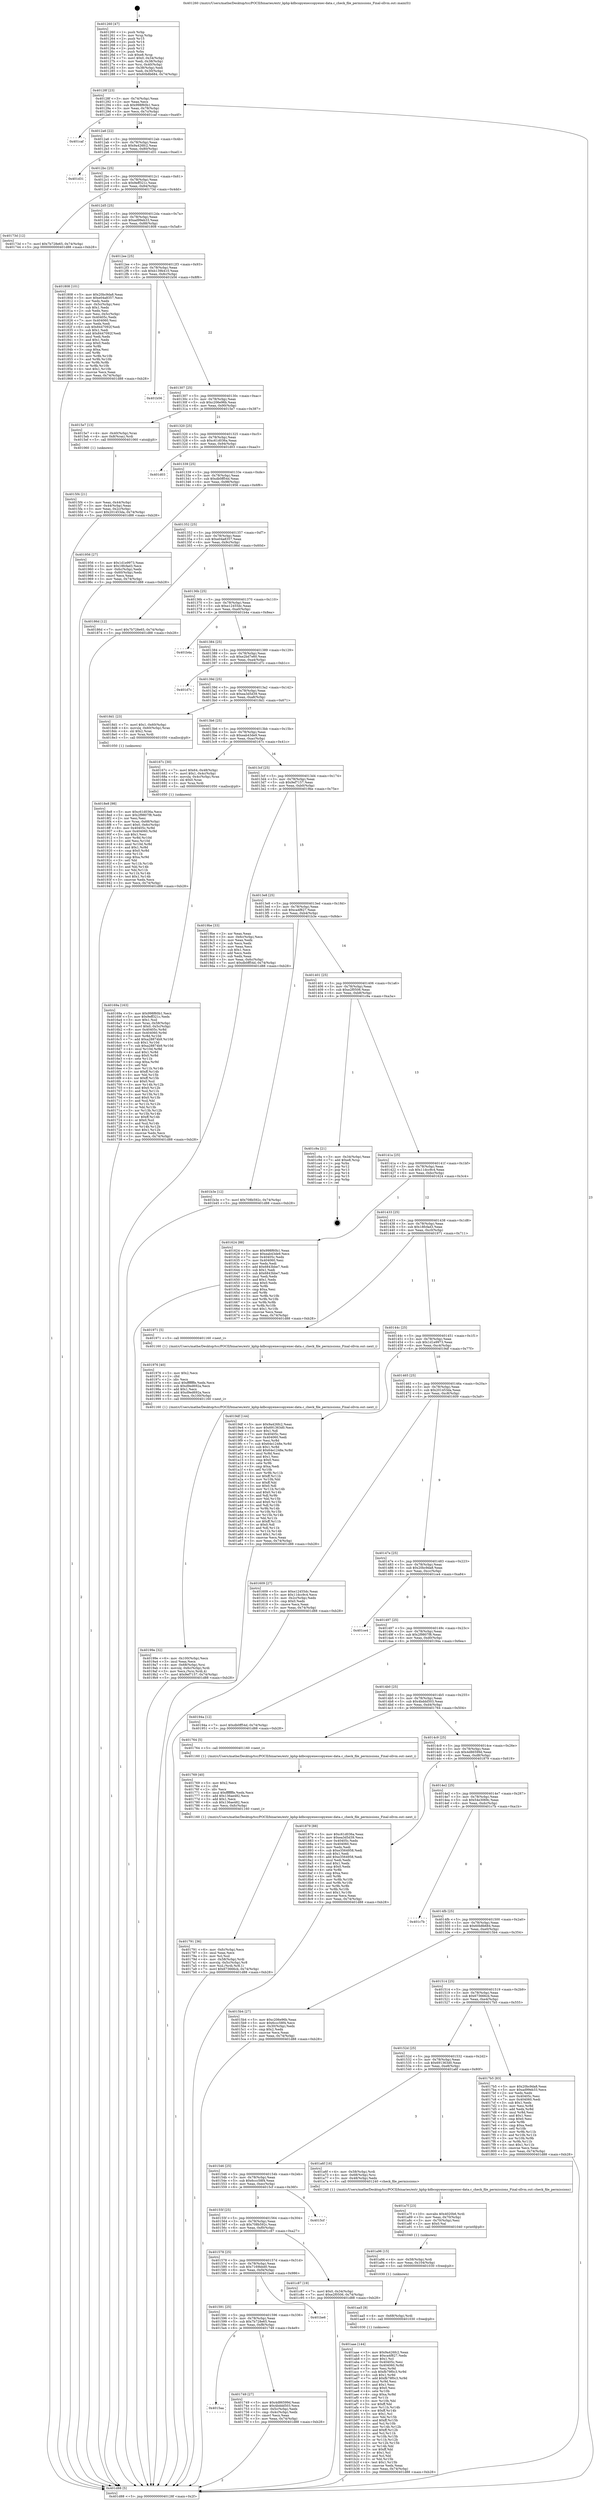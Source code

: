 digraph "0x401260" {
  label = "0x401260 (/mnt/c/Users/mathe/Desktop/tcc/POCII/binaries/extr_kphp-kdbcopyexeccopyexec-data.c_check_file_permissions_Final-ollvm.out::main(0))"
  labelloc = "t"
  node[shape=record]

  Entry [label="",width=0.3,height=0.3,shape=circle,fillcolor=black,style=filled]
  "0x40128f" [label="{
     0x40128f [23]\l
     | [instrs]\l
     &nbsp;&nbsp;0x40128f \<+3\>: mov -0x74(%rbp),%eax\l
     &nbsp;&nbsp;0x401292 \<+2\>: mov %eax,%ecx\l
     &nbsp;&nbsp;0x401294 \<+6\>: sub $0x998f60b1,%ecx\l
     &nbsp;&nbsp;0x40129a \<+3\>: mov %eax,-0x78(%rbp)\l
     &nbsp;&nbsp;0x40129d \<+3\>: mov %ecx,-0x7c(%rbp)\l
     &nbsp;&nbsp;0x4012a0 \<+6\>: je 0000000000401caf \<main+0xa4f\>\l
  }"]
  "0x401caf" [label="{
     0x401caf\l
  }", style=dashed]
  "0x4012a6" [label="{
     0x4012a6 [22]\l
     | [instrs]\l
     &nbsp;&nbsp;0x4012a6 \<+5\>: jmp 00000000004012ab \<main+0x4b\>\l
     &nbsp;&nbsp;0x4012ab \<+3\>: mov -0x78(%rbp),%eax\l
     &nbsp;&nbsp;0x4012ae \<+5\>: sub $0x9a426fc2,%eax\l
     &nbsp;&nbsp;0x4012b3 \<+3\>: mov %eax,-0x80(%rbp)\l
     &nbsp;&nbsp;0x4012b6 \<+6\>: je 0000000000401d31 \<main+0xad1\>\l
  }"]
  Exit [label="",width=0.3,height=0.3,shape=circle,fillcolor=black,style=filled,peripheries=2]
  "0x401d31" [label="{
     0x401d31\l
  }", style=dashed]
  "0x4012bc" [label="{
     0x4012bc [25]\l
     | [instrs]\l
     &nbsp;&nbsp;0x4012bc \<+5\>: jmp 00000000004012c1 \<main+0x61\>\l
     &nbsp;&nbsp;0x4012c1 \<+3\>: mov -0x78(%rbp),%eax\l
     &nbsp;&nbsp;0x4012c4 \<+5\>: sub $0x9eff321c,%eax\l
     &nbsp;&nbsp;0x4012c9 \<+6\>: mov %eax,-0x84(%rbp)\l
     &nbsp;&nbsp;0x4012cf \<+6\>: je 000000000040173d \<main+0x4dd\>\l
  }"]
  "0x401aae" [label="{
     0x401aae [144]\l
     | [instrs]\l
     &nbsp;&nbsp;0x401aae \<+5\>: mov $0x9a426fc2,%eax\l
     &nbsp;&nbsp;0x401ab3 \<+5\>: mov $0xca4f827,%edx\l
     &nbsp;&nbsp;0x401ab8 \<+2\>: mov $0x1,%cl\l
     &nbsp;&nbsp;0x401aba \<+7\>: mov 0x40405c,%esi\l
     &nbsp;&nbsp;0x401ac1 \<+8\>: mov 0x404060,%r8d\l
     &nbsp;&nbsp;0x401ac9 \<+3\>: mov %esi,%r9d\l
     &nbsp;&nbsp;0x401acc \<+7\>: sub $0xfb79f0c3,%r9d\l
     &nbsp;&nbsp;0x401ad3 \<+4\>: sub $0x1,%r9d\l
     &nbsp;&nbsp;0x401ad7 \<+7\>: add $0xfb79f0c3,%r9d\l
     &nbsp;&nbsp;0x401ade \<+4\>: imul %r9d,%esi\l
     &nbsp;&nbsp;0x401ae2 \<+3\>: and $0x1,%esi\l
     &nbsp;&nbsp;0x401ae5 \<+3\>: cmp $0x0,%esi\l
     &nbsp;&nbsp;0x401ae8 \<+4\>: sete %r10b\l
     &nbsp;&nbsp;0x401aec \<+4\>: cmp $0xa,%r8d\l
     &nbsp;&nbsp;0x401af0 \<+4\>: setl %r11b\l
     &nbsp;&nbsp;0x401af4 \<+3\>: mov %r10b,%bl\l
     &nbsp;&nbsp;0x401af7 \<+3\>: xor $0xff,%bl\l
     &nbsp;&nbsp;0x401afa \<+3\>: mov %r11b,%r14b\l
     &nbsp;&nbsp;0x401afd \<+4\>: xor $0xff,%r14b\l
     &nbsp;&nbsp;0x401b01 \<+3\>: xor $0x1,%cl\l
     &nbsp;&nbsp;0x401b04 \<+3\>: mov %bl,%r15b\l
     &nbsp;&nbsp;0x401b07 \<+4\>: and $0xff,%r15b\l
     &nbsp;&nbsp;0x401b0b \<+3\>: and %cl,%r10b\l
     &nbsp;&nbsp;0x401b0e \<+3\>: mov %r14b,%r12b\l
     &nbsp;&nbsp;0x401b11 \<+4\>: and $0xff,%r12b\l
     &nbsp;&nbsp;0x401b15 \<+3\>: and %cl,%r11b\l
     &nbsp;&nbsp;0x401b18 \<+3\>: or %r10b,%r15b\l
     &nbsp;&nbsp;0x401b1b \<+3\>: or %r11b,%r12b\l
     &nbsp;&nbsp;0x401b1e \<+3\>: xor %r12b,%r15b\l
     &nbsp;&nbsp;0x401b21 \<+3\>: or %r14b,%bl\l
     &nbsp;&nbsp;0x401b24 \<+3\>: xor $0xff,%bl\l
     &nbsp;&nbsp;0x401b27 \<+3\>: or $0x1,%cl\l
     &nbsp;&nbsp;0x401b2a \<+2\>: and %cl,%bl\l
     &nbsp;&nbsp;0x401b2c \<+3\>: or %bl,%r15b\l
     &nbsp;&nbsp;0x401b2f \<+4\>: test $0x1,%r15b\l
     &nbsp;&nbsp;0x401b33 \<+3\>: cmovne %edx,%eax\l
     &nbsp;&nbsp;0x401b36 \<+3\>: mov %eax,-0x74(%rbp)\l
     &nbsp;&nbsp;0x401b39 \<+5\>: jmp 0000000000401d88 \<main+0xb28\>\l
  }"]
  "0x40173d" [label="{
     0x40173d [12]\l
     | [instrs]\l
     &nbsp;&nbsp;0x40173d \<+7\>: movl $0x7b728e65,-0x74(%rbp)\l
     &nbsp;&nbsp;0x401744 \<+5\>: jmp 0000000000401d88 \<main+0xb28\>\l
  }"]
  "0x4012d5" [label="{
     0x4012d5 [25]\l
     | [instrs]\l
     &nbsp;&nbsp;0x4012d5 \<+5\>: jmp 00000000004012da \<main+0x7a\>\l
     &nbsp;&nbsp;0x4012da \<+3\>: mov -0x78(%rbp),%eax\l
     &nbsp;&nbsp;0x4012dd \<+5\>: sub $0xad99eb33,%eax\l
     &nbsp;&nbsp;0x4012e2 \<+6\>: mov %eax,-0x88(%rbp)\l
     &nbsp;&nbsp;0x4012e8 \<+6\>: je 0000000000401808 \<main+0x5a8\>\l
  }"]
  "0x401aa5" [label="{
     0x401aa5 [9]\l
     | [instrs]\l
     &nbsp;&nbsp;0x401aa5 \<+4\>: mov -0x68(%rbp),%rdi\l
     &nbsp;&nbsp;0x401aa9 \<+5\>: call 0000000000401030 \<free@plt\>\l
     | [calls]\l
     &nbsp;&nbsp;0x401030 \{1\} (unknown)\l
  }"]
  "0x401808" [label="{
     0x401808 [101]\l
     | [instrs]\l
     &nbsp;&nbsp;0x401808 \<+5\>: mov $0x20bc9da8,%eax\l
     &nbsp;&nbsp;0x40180d \<+5\>: mov $0xe04a8357,%ecx\l
     &nbsp;&nbsp;0x401812 \<+2\>: xor %edx,%edx\l
     &nbsp;&nbsp;0x401814 \<+3\>: mov -0x5c(%rbp),%esi\l
     &nbsp;&nbsp;0x401817 \<+3\>: sub $0x1,%edx\l
     &nbsp;&nbsp;0x40181a \<+2\>: sub %edx,%esi\l
     &nbsp;&nbsp;0x40181c \<+3\>: mov %esi,-0x5c(%rbp)\l
     &nbsp;&nbsp;0x40181f \<+7\>: mov 0x40405c,%edx\l
     &nbsp;&nbsp;0x401826 \<+7\>: mov 0x404060,%esi\l
     &nbsp;&nbsp;0x40182d \<+2\>: mov %edx,%edi\l
     &nbsp;&nbsp;0x40182f \<+6\>: sub $0x8447092f,%edi\l
     &nbsp;&nbsp;0x401835 \<+3\>: sub $0x1,%edi\l
     &nbsp;&nbsp;0x401838 \<+6\>: add $0x8447092f,%edi\l
     &nbsp;&nbsp;0x40183e \<+3\>: imul %edi,%edx\l
     &nbsp;&nbsp;0x401841 \<+3\>: and $0x1,%edx\l
     &nbsp;&nbsp;0x401844 \<+3\>: cmp $0x0,%edx\l
     &nbsp;&nbsp;0x401847 \<+4\>: sete %r8b\l
     &nbsp;&nbsp;0x40184b \<+3\>: cmp $0xa,%esi\l
     &nbsp;&nbsp;0x40184e \<+4\>: setl %r9b\l
     &nbsp;&nbsp;0x401852 \<+3\>: mov %r8b,%r10b\l
     &nbsp;&nbsp;0x401855 \<+3\>: and %r9b,%r10b\l
     &nbsp;&nbsp;0x401858 \<+3\>: xor %r9b,%r8b\l
     &nbsp;&nbsp;0x40185b \<+3\>: or %r8b,%r10b\l
     &nbsp;&nbsp;0x40185e \<+4\>: test $0x1,%r10b\l
     &nbsp;&nbsp;0x401862 \<+3\>: cmovne %ecx,%eax\l
     &nbsp;&nbsp;0x401865 \<+3\>: mov %eax,-0x74(%rbp)\l
     &nbsp;&nbsp;0x401868 \<+5\>: jmp 0000000000401d88 \<main+0xb28\>\l
  }"]
  "0x4012ee" [label="{
     0x4012ee [25]\l
     | [instrs]\l
     &nbsp;&nbsp;0x4012ee \<+5\>: jmp 00000000004012f3 \<main+0x93\>\l
     &nbsp;&nbsp;0x4012f3 \<+3\>: mov -0x78(%rbp),%eax\l
     &nbsp;&nbsp;0x4012f6 \<+5\>: sub $0xb139b410,%eax\l
     &nbsp;&nbsp;0x4012fb \<+6\>: mov %eax,-0x8c(%rbp)\l
     &nbsp;&nbsp;0x401301 \<+6\>: je 0000000000401b56 \<main+0x8f6\>\l
  }"]
  "0x401a96" [label="{
     0x401a96 [15]\l
     | [instrs]\l
     &nbsp;&nbsp;0x401a96 \<+4\>: mov -0x58(%rbp),%rdi\l
     &nbsp;&nbsp;0x401a9a \<+6\>: mov %eax,-0x104(%rbp)\l
     &nbsp;&nbsp;0x401aa0 \<+5\>: call 0000000000401030 \<free@plt\>\l
     | [calls]\l
     &nbsp;&nbsp;0x401030 \{1\} (unknown)\l
  }"]
  "0x401b56" [label="{
     0x401b56\l
  }", style=dashed]
  "0x401307" [label="{
     0x401307 [25]\l
     | [instrs]\l
     &nbsp;&nbsp;0x401307 \<+5\>: jmp 000000000040130c \<main+0xac\>\l
     &nbsp;&nbsp;0x40130c \<+3\>: mov -0x78(%rbp),%eax\l
     &nbsp;&nbsp;0x40130f \<+5\>: sub $0xc206e96b,%eax\l
     &nbsp;&nbsp;0x401314 \<+6\>: mov %eax,-0x90(%rbp)\l
     &nbsp;&nbsp;0x40131a \<+6\>: je 00000000004015e7 \<main+0x387\>\l
  }"]
  "0x401a7f" [label="{
     0x401a7f [23]\l
     | [instrs]\l
     &nbsp;&nbsp;0x401a7f \<+10\>: movabs $0x4020b6,%rdi\l
     &nbsp;&nbsp;0x401a89 \<+3\>: mov %eax,-0x70(%rbp)\l
     &nbsp;&nbsp;0x401a8c \<+3\>: mov -0x70(%rbp),%esi\l
     &nbsp;&nbsp;0x401a8f \<+2\>: mov $0x0,%al\l
     &nbsp;&nbsp;0x401a91 \<+5\>: call 0000000000401040 \<printf@plt\>\l
     | [calls]\l
     &nbsp;&nbsp;0x401040 \{1\} (unknown)\l
  }"]
  "0x4015e7" [label="{
     0x4015e7 [13]\l
     | [instrs]\l
     &nbsp;&nbsp;0x4015e7 \<+4\>: mov -0x40(%rbp),%rax\l
     &nbsp;&nbsp;0x4015eb \<+4\>: mov 0x8(%rax),%rdi\l
     &nbsp;&nbsp;0x4015ef \<+5\>: call 0000000000401060 \<atoi@plt\>\l
     | [calls]\l
     &nbsp;&nbsp;0x401060 \{1\} (unknown)\l
  }"]
  "0x401320" [label="{
     0x401320 [25]\l
     | [instrs]\l
     &nbsp;&nbsp;0x401320 \<+5\>: jmp 0000000000401325 \<main+0xc5\>\l
     &nbsp;&nbsp;0x401325 \<+3\>: mov -0x78(%rbp),%eax\l
     &nbsp;&nbsp;0x401328 \<+5\>: sub $0xc61d036a,%eax\l
     &nbsp;&nbsp;0x40132d \<+6\>: mov %eax,-0x94(%rbp)\l
     &nbsp;&nbsp;0x401333 \<+6\>: je 0000000000401d03 \<main+0xaa3\>\l
  }"]
  "0x40199e" [label="{
     0x40199e [32]\l
     | [instrs]\l
     &nbsp;&nbsp;0x40199e \<+6\>: mov -0x100(%rbp),%ecx\l
     &nbsp;&nbsp;0x4019a4 \<+3\>: imul %eax,%ecx\l
     &nbsp;&nbsp;0x4019a7 \<+4\>: mov -0x68(%rbp),%rsi\l
     &nbsp;&nbsp;0x4019ab \<+4\>: movslq -0x6c(%rbp),%rdi\l
     &nbsp;&nbsp;0x4019af \<+3\>: mov %ecx,(%rsi,%rdi,4)\l
     &nbsp;&nbsp;0x4019b2 \<+7\>: movl $0x9ef7157,-0x74(%rbp)\l
     &nbsp;&nbsp;0x4019b9 \<+5\>: jmp 0000000000401d88 \<main+0xb28\>\l
  }"]
  "0x401d03" [label="{
     0x401d03\l
  }", style=dashed]
  "0x401339" [label="{
     0x401339 [25]\l
     | [instrs]\l
     &nbsp;&nbsp;0x401339 \<+5\>: jmp 000000000040133e \<main+0xde\>\l
     &nbsp;&nbsp;0x40133e \<+3\>: mov -0x78(%rbp),%eax\l
     &nbsp;&nbsp;0x401341 \<+5\>: sub $0xdb0ff54d,%eax\l
     &nbsp;&nbsp;0x401346 \<+6\>: mov %eax,-0x98(%rbp)\l
     &nbsp;&nbsp;0x40134c \<+6\>: je 0000000000401956 \<main+0x6f6\>\l
  }"]
  "0x401976" [label="{
     0x401976 [40]\l
     | [instrs]\l
     &nbsp;&nbsp;0x401976 \<+5\>: mov $0x2,%ecx\l
     &nbsp;&nbsp;0x40197b \<+1\>: cltd\l
     &nbsp;&nbsp;0x40197c \<+2\>: idiv %ecx\l
     &nbsp;&nbsp;0x40197e \<+6\>: imul $0xfffffffe,%edx,%ecx\l
     &nbsp;&nbsp;0x401984 \<+6\>: sub $0xd9ed692a,%ecx\l
     &nbsp;&nbsp;0x40198a \<+3\>: add $0x1,%ecx\l
     &nbsp;&nbsp;0x40198d \<+6\>: add $0xd9ed692a,%ecx\l
     &nbsp;&nbsp;0x401993 \<+6\>: mov %ecx,-0x100(%rbp)\l
     &nbsp;&nbsp;0x401999 \<+5\>: call 0000000000401160 \<next_i\>\l
     | [calls]\l
     &nbsp;&nbsp;0x401160 \{1\} (/mnt/c/Users/mathe/Desktop/tcc/POCII/binaries/extr_kphp-kdbcopyexeccopyexec-data.c_check_file_permissions_Final-ollvm.out::next_i)\l
  }"]
  "0x401956" [label="{
     0x401956 [27]\l
     | [instrs]\l
     &nbsp;&nbsp;0x401956 \<+5\>: mov $0x1d1e9973,%eax\l
     &nbsp;&nbsp;0x40195b \<+5\>: mov $0x18fcfad3,%ecx\l
     &nbsp;&nbsp;0x401960 \<+3\>: mov -0x6c(%rbp),%edx\l
     &nbsp;&nbsp;0x401963 \<+3\>: cmp -0x60(%rbp),%edx\l
     &nbsp;&nbsp;0x401966 \<+3\>: cmovl %ecx,%eax\l
     &nbsp;&nbsp;0x401969 \<+3\>: mov %eax,-0x74(%rbp)\l
     &nbsp;&nbsp;0x40196c \<+5\>: jmp 0000000000401d88 \<main+0xb28\>\l
  }"]
  "0x401352" [label="{
     0x401352 [25]\l
     | [instrs]\l
     &nbsp;&nbsp;0x401352 \<+5\>: jmp 0000000000401357 \<main+0xf7\>\l
     &nbsp;&nbsp;0x401357 \<+3\>: mov -0x78(%rbp),%eax\l
     &nbsp;&nbsp;0x40135a \<+5\>: sub $0xe04a8357,%eax\l
     &nbsp;&nbsp;0x40135f \<+6\>: mov %eax,-0x9c(%rbp)\l
     &nbsp;&nbsp;0x401365 \<+6\>: je 000000000040186d \<main+0x60d\>\l
  }"]
  "0x4018e8" [label="{
     0x4018e8 [98]\l
     | [instrs]\l
     &nbsp;&nbsp;0x4018e8 \<+5\>: mov $0xc61d036a,%ecx\l
     &nbsp;&nbsp;0x4018ed \<+5\>: mov $0x2f9807f8,%edx\l
     &nbsp;&nbsp;0x4018f2 \<+2\>: xor %esi,%esi\l
     &nbsp;&nbsp;0x4018f4 \<+4\>: mov %rax,-0x68(%rbp)\l
     &nbsp;&nbsp;0x4018f8 \<+7\>: movl $0x0,-0x6c(%rbp)\l
     &nbsp;&nbsp;0x4018ff \<+8\>: mov 0x40405c,%r8d\l
     &nbsp;&nbsp;0x401907 \<+8\>: mov 0x404060,%r9d\l
     &nbsp;&nbsp;0x40190f \<+3\>: sub $0x1,%esi\l
     &nbsp;&nbsp;0x401912 \<+3\>: mov %r8d,%r10d\l
     &nbsp;&nbsp;0x401915 \<+3\>: add %esi,%r10d\l
     &nbsp;&nbsp;0x401918 \<+4\>: imul %r10d,%r8d\l
     &nbsp;&nbsp;0x40191c \<+4\>: and $0x1,%r8d\l
     &nbsp;&nbsp;0x401920 \<+4\>: cmp $0x0,%r8d\l
     &nbsp;&nbsp;0x401924 \<+4\>: sete %r11b\l
     &nbsp;&nbsp;0x401928 \<+4\>: cmp $0xa,%r9d\l
     &nbsp;&nbsp;0x40192c \<+3\>: setl %bl\l
     &nbsp;&nbsp;0x40192f \<+3\>: mov %r11b,%r14b\l
     &nbsp;&nbsp;0x401932 \<+3\>: and %bl,%r14b\l
     &nbsp;&nbsp;0x401935 \<+3\>: xor %bl,%r11b\l
     &nbsp;&nbsp;0x401938 \<+3\>: or %r11b,%r14b\l
     &nbsp;&nbsp;0x40193b \<+4\>: test $0x1,%r14b\l
     &nbsp;&nbsp;0x40193f \<+3\>: cmovne %edx,%ecx\l
     &nbsp;&nbsp;0x401942 \<+3\>: mov %ecx,-0x74(%rbp)\l
     &nbsp;&nbsp;0x401945 \<+5\>: jmp 0000000000401d88 \<main+0xb28\>\l
  }"]
  "0x40186d" [label="{
     0x40186d [12]\l
     | [instrs]\l
     &nbsp;&nbsp;0x40186d \<+7\>: movl $0x7b728e65,-0x74(%rbp)\l
     &nbsp;&nbsp;0x401874 \<+5\>: jmp 0000000000401d88 \<main+0xb28\>\l
  }"]
  "0x40136b" [label="{
     0x40136b [25]\l
     | [instrs]\l
     &nbsp;&nbsp;0x40136b \<+5\>: jmp 0000000000401370 \<main+0x110\>\l
     &nbsp;&nbsp;0x401370 \<+3\>: mov -0x78(%rbp),%eax\l
     &nbsp;&nbsp;0x401373 \<+5\>: sub $0xe12455dc,%eax\l
     &nbsp;&nbsp;0x401378 \<+6\>: mov %eax,-0xa0(%rbp)\l
     &nbsp;&nbsp;0x40137e \<+6\>: je 0000000000401b4a \<main+0x8ea\>\l
  }"]
  "0x401791" [label="{
     0x401791 [36]\l
     | [instrs]\l
     &nbsp;&nbsp;0x401791 \<+6\>: mov -0xfc(%rbp),%ecx\l
     &nbsp;&nbsp;0x401797 \<+3\>: imul %eax,%ecx\l
     &nbsp;&nbsp;0x40179a \<+3\>: mov %cl,%sil\l
     &nbsp;&nbsp;0x40179d \<+4\>: mov -0x58(%rbp),%rdi\l
     &nbsp;&nbsp;0x4017a1 \<+4\>: movslq -0x5c(%rbp),%r8\l
     &nbsp;&nbsp;0x4017a5 \<+4\>: mov %sil,(%rdi,%r8,1)\l
     &nbsp;&nbsp;0x4017a9 \<+7\>: movl $0x673666cb,-0x74(%rbp)\l
     &nbsp;&nbsp;0x4017b0 \<+5\>: jmp 0000000000401d88 \<main+0xb28\>\l
  }"]
  "0x401b4a" [label="{
     0x401b4a\l
  }", style=dashed]
  "0x401384" [label="{
     0x401384 [25]\l
     | [instrs]\l
     &nbsp;&nbsp;0x401384 \<+5\>: jmp 0000000000401389 \<main+0x129\>\l
     &nbsp;&nbsp;0x401389 \<+3\>: mov -0x78(%rbp),%eax\l
     &nbsp;&nbsp;0x40138c \<+5\>: sub $0xe2bd7e60,%eax\l
     &nbsp;&nbsp;0x401391 \<+6\>: mov %eax,-0xa4(%rbp)\l
     &nbsp;&nbsp;0x401397 \<+6\>: je 0000000000401d7c \<main+0xb1c\>\l
  }"]
  "0x401769" [label="{
     0x401769 [40]\l
     | [instrs]\l
     &nbsp;&nbsp;0x401769 \<+5\>: mov $0x2,%ecx\l
     &nbsp;&nbsp;0x40176e \<+1\>: cltd\l
     &nbsp;&nbsp;0x40176f \<+2\>: idiv %ecx\l
     &nbsp;&nbsp;0x401771 \<+6\>: imul $0xfffffffe,%edx,%ecx\l
     &nbsp;&nbsp;0x401777 \<+6\>: add $0x136ae482,%ecx\l
     &nbsp;&nbsp;0x40177d \<+3\>: add $0x1,%ecx\l
     &nbsp;&nbsp;0x401780 \<+6\>: sub $0x136ae482,%ecx\l
     &nbsp;&nbsp;0x401786 \<+6\>: mov %ecx,-0xfc(%rbp)\l
     &nbsp;&nbsp;0x40178c \<+5\>: call 0000000000401160 \<next_i\>\l
     | [calls]\l
     &nbsp;&nbsp;0x401160 \{1\} (/mnt/c/Users/mathe/Desktop/tcc/POCII/binaries/extr_kphp-kdbcopyexeccopyexec-data.c_check_file_permissions_Final-ollvm.out::next_i)\l
  }"]
  "0x401d7c" [label="{
     0x401d7c\l
  }", style=dashed]
  "0x40139d" [label="{
     0x40139d [25]\l
     | [instrs]\l
     &nbsp;&nbsp;0x40139d \<+5\>: jmp 00000000004013a2 \<main+0x142\>\l
     &nbsp;&nbsp;0x4013a2 \<+3\>: mov -0x78(%rbp),%eax\l
     &nbsp;&nbsp;0x4013a5 \<+5\>: sub $0xea3d5d39,%eax\l
     &nbsp;&nbsp;0x4013aa \<+6\>: mov %eax,-0xa8(%rbp)\l
     &nbsp;&nbsp;0x4013b0 \<+6\>: je 00000000004018d1 \<main+0x671\>\l
  }"]
  "0x4015aa" [label="{
     0x4015aa\l
  }", style=dashed]
  "0x4018d1" [label="{
     0x4018d1 [23]\l
     | [instrs]\l
     &nbsp;&nbsp;0x4018d1 \<+7\>: movl $0x1,-0x60(%rbp)\l
     &nbsp;&nbsp;0x4018d8 \<+4\>: movslq -0x60(%rbp),%rax\l
     &nbsp;&nbsp;0x4018dc \<+4\>: shl $0x2,%rax\l
     &nbsp;&nbsp;0x4018e0 \<+3\>: mov %rax,%rdi\l
     &nbsp;&nbsp;0x4018e3 \<+5\>: call 0000000000401050 \<malloc@plt\>\l
     | [calls]\l
     &nbsp;&nbsp;0x401050 \{1\} (unknown)\l
  }"]
  "0x4013b6" [label="{
     0x4013b6 [25]\l
     | [instrs]\l
     &nbsp;&nbsp;0x4013b6 \<+5\>: jmp 00000000004013bb \<main+0x15b\>\l
     &nbsp;&nbsp;0x4013bb \<+3\>: mov -0x78(%rbp),%eax\l
     &nbsp;&nbsp;0x4013be \<+5\>: sub $0xeab43de9,%eax\l
     &nbsp;&nbsp;0x4013c3 \<+6\>: mov %eax,-0xac(%rbp)\l
     &nbsp;&nbsp;0x4013c9 \<+6\>: je 000000000040167c \<main+0x41c\>\l
  }"]
  "0x401749" [label="{
     0x401749 [27]\l
     | [instrs]\l
     &nbsp;&nbsp;0x401749 \<+5\>: mov $0x4d86599d,%eax\l
     &nbsp;&nbsp;0x40174e \<+5\>: mov $0x4bddd503,%ecx\l
     &nbsp;&nbsp;0x401753 \<+3\>: mov -0x5c(%rbp),%edx\l
     &nbsp;&nbsp;0x401756 \<+3\>: cmp -0x4c(%rbp),%edx\l
     &nbsp;&nbsp;0x401759 \<+3\>: cmovl %ecx,%eax\l
     &nbsp;&nbsp;0x40175c \<+3\>: mov %eax,-0x74(%rbp)\l
     &nbsp;&nbsp;0x40175f \<+5\>: jmp 0000000000401d88 \<main+0xb28\>\l
  }"]
  "0x40167c" [label="{
     0x40167c [30]\l
     | [instrs]\l
     &nbsp;&nbsp;0x40167c \<+7\>: movl $0x64,-0x48(%rbp)\l
     &nbsp;&nbsp;0x401683 \<+7\>: movl $0x1,-0x4c(%rbp)\l
     &nbsp;&nbsp;0x40168a \<+4\>: movslq -0x4c(%rbp),%rax\l
     &nbsp;&nbsp;0x40168e \<+4\>: shl $0x0,%rax\l
     &nbsp;&nbsp;0x401692 \<+3\>: mov %rax,%rdi\l
     &nbsp;&nbsp;0x401695 \<+5\>: call 0000000000401050 \<malloc@plt\>\l
     | [calls]\l
     &nbsp;&nbsp;0x401050 \{1\} (unknown)\l
  }"]
  "0x4013cf" [label="{
     0x4013cf [25]\l
     | [instrs]\l
     &nbsp;&nbsp;0x4013cf \<+5\>: jmp 00000000004013d4 \<main+0x174\>\l
     &nbsp;&nbsp;0x4013d4 \<+3\>: mov -0x78(%rbp),%eax\l
     &nbsp;&nbsp;0x4013d7 \<+5\>: sub $0x9ef7157,%eax\l
     &nbsp;&nbsp;0x4013dc \<+6\>: mov %eax,-0xb0(%rbp)\l
     &nbsp;&nbsp;0x4013e2 \<+6\>: je 00000000004019be \<main+0x75e\>\l
  }"]
  "0x401591" [label="{
     0x401591 [25]\l
     | [instrs]\l
     &nbsp;&nbsp;0x401591 \<+5\>: jmp 0000000000401596 \<main+0x336\>\l
     &nbsp;&nbsp;0x401596 \<+3\>: mov -0x78(%rbp),%eax\l
     &nbsp;&nbsp;0x401599 \<+5\>: sub $0x7b728e65,%eax\l
     &nbsp;&nbsp;0x40159e \<+6\>: mov %eax,-0xf8(%rbp)\l
     &nbsp;&nbsp;0x4015a4 \<+6\>: je 0000000000401749 \<main+0x4e9\>\l
  }"]
  "0x4019be" [label="{
     0x4019be [33]\l
     | [instrs]\l
     &nbsp;&nbsp;0x4019be \<+2\>: xor %eax,%eax\l
     &nbsp;&nbsp;0x4019c0 \<+3\>: mov -0x6c(%rbp),%ecx\l
     &nbsp;&nbsp;0x4019c3 \<+2\>: mov %eax,%edx\l
     &nbsp;&nbsp;0x4019c5 \<+2\>: sub %ecx,%edx\l
     &nbsp;&nbsp;0x4019c7 \<+2\>: mov %eax,%ecx\l
     &nbsp;&nbsp;0x4019c9 \<+3\>: sub $0x1,%ecx\l
     &nbsp;&nbsp;0x4019cc \<+2\>: add %ecx,%edx\l
     &nbsp;&nbsp;0x4019ce \<+2\>: sub %edx,%eax\l
     &nbsp;&nbsp;0x4019d0 \<+3\>: mov %eax,-0x6c(%rbp)\l
     &nbsp;&nbsp;0x4019d3 \<+7\>: movl $0xdb0ff54d,-0x74(%rbp)\l
     &nbsp;&nbsp;0x4019da \<+5\>: jmp 0000000000401d88 \<main+0xb28\>\l
  }"]
  "0x4013e8" [label="{
     0x4013e8 [25]\l
     | [instrs]\l
     &nbsp;&nbsp;0x4013e8 \<+5\>: jmp 00000000004013ed \<main+0x18d\>\l
     &nbsp;&nbsp;0x4013ed \<+3\>: mov -0x78(%rbp),%eax\l
     &nbsp;&nbsp;0x4013f0 \<+5\>: sub $0xca4f827,%eax\l
     &nbsp;&nbsp;0x4013f5 \<+6\>: mov %eax,-0xb4(%rbp)\l
     &nbsp;&nbsp;0x4013fb \<+6\>: je 0000000000401b3e \<main+0x8de\>\l
  }"]
  "0x401be6" [label="{
     0x401be6\l
  }", style=dashed]
  "0x401b3e" [label="{
     0x401b3e [12]\l
     | [instrs]\l
     &nbsp;&nbsp;0x401b3e \<+7\>: movl $0x708b592c,-0x74(%rbp)\l
     &nbsp;&nbsp;0x401b45 \<+5\>: jmp 0000000000401d88 \<main+0xb28\>\l
  }"]
  "0x401401" [label="{
     0x401401 [25]\l
     | [instrs]\l
     &nbsp;&nbsp;0x401401 \<+5\>: jmp 0000000000401406 \<main+0x1a6\>\l
     &nbsp;&nbsp;0x401406 \<+3\>: mov -0x78(%rbp),%eax\l
     &nbsp;&nbsp;0x401409 \<+5\>: sub $0xe2f0506,%eax\l
     &nbsp;&nbsp;0x40140e \<+6\>: mov %eax,-0xb8(%rbp)\l
     &nbsp;&nbsp;0x401414 \<+6\>: je 0000000000401c9a \<main+0xa3a\>\l
  }"]
  "0x401578" [label="{
     0x401578 [25]\l
     | [instrs]\l
     &nbsp;&nbsp;0x401578 \<+5\>: jmp 000000000040157d \<main+0x31d\>\l
     &nbsp;&nbsp;0x40157d \<+3\>: mov -0x78(%rbp),%eax\l
     &nbsp;&nbsp;0x401580 \<+5\>: sub $0x7169bbd0,%eax\l
     &nbsp;&nbsp;0x401585 \<+6\>: mov %eax,-0xf4(%rbp)\l
     &nbsp;&nbsp;0x40158b \<+6\>: je 0000000000401be6 \<main+0x986\>\l
  }"]
  "0x401c9a" [label="{
     0x401c9a [21]\l
     | [instrs]\l
     &nbsp;&nbsp;0x401c9a \<+3\>: mov -0x34(%rbp),%eax\l
     &nbsp;&nbsp;0x401c9d \<+7\>: add $0xe8,%rsp\l
     &nbsp;&nbsp;0x401ca4 \<+1\>: pop %rbx\l
     &nbsp;&nbsp;0x401ca5 \<+2\>: pop %r12\l
     &nbsp;&nbsp;0x401ca7 \<+2\>: pop %r13\l
     &nbsp;&nbsp;0x401ca9 \<+2\>: pop %r14\l
     &nbsp;&nbsp;0x401cab \<+2\>: pop %r15\l
     &nbsp;&nbsp;0x401cad \<+1\>: pop %rbp\l
     &nbsp;&nbsp;0x401cae \<+1\>: ret\l
  }"]
  "0x40141a" [label="{
     0x40141a [25]\l
     | [instrs]\l
     &nbsp;&nbsp;0x40141a \<+5\>: jmp 000000000040141f \<main+0x1bf\>\l
     &nbsp;&nbsp;0x40141f \<+3\>: mov -0x78(%rbp),%eax\l
     &nbsp;&nbsp;0x401422 \<+5\>: sub $0x11dcc9c4,%eax\l
     &nbsp;&nbsp;0x401427 \<+6\>: mov %eax,-0xbc(%rbp)\l
     &nbsp;&nbsp;0x40142d \<+6\>: je 0000000000401624 \<main+0x3c4\>\l
  }"]
  "0x401c87" [label="{
     0x401c87 [19]\l
     | [instrs]\l
     &nbsp;&nbsp;0x401c87 \<+7\>: movl $0x0,-0x34(%rbp)\l
     &nbsp;&nbsp;0x401c8e \<+7\>: movl $0xe2f0506,-0x74(%rbp)\l
     &nbsp;&nbsp;0x401c95 \<+5\>: jmp 0000000000401d88 \<main+0xb28\>\l
  }"]
  "0x401624" [label="{
     0x401624 [88]\l
     | [instrs]\l
     &nbsp;&nbsp;0x401624 \<+5\>: mov $0x998f60b1,%eax\l
     &nbsp;&nbsp;0x401629 \<+5\>: mov $0xeab43de9,%ecx\l
     &nbsp;&nbsp;0x40162e \<+7\>: mov 0x40405c,%edx\l
     &nbsp;&nbsp;0x401635 \<+7\>: mov 0x404060,%esi\l
     &nbsp;&nbsp;0x40163c \<+2\>: mov %edx,%edi\l
     &nbsp;&nbsp;0x40163e \<+6\>: add $0x6843bbe7,%edi\l
     &nbsp;&nbsp;0x401644 \<+3\>: sub $0x1,%edi\l
     &nbsp;&nbsp;0x401647 \<+6\>: sub $0x6843bbe7,%edi\l
     &nbsp;&nbsp;0x40164d \<+3\>: imul %edi,%edx\l
     &nbsp;&nbsp;0x401650 \<+3\>: and $0x1,%edx\l
     &nbsp;&nbsp;0x401653 \<+3\>: cmp $0x0,%edx\l
     &nbsp;&nbsp;0x401656 \<+4\>: sete %r8b\l
     &nbsp;&nbsp;0x40165a \<+3\>: cmp $0xa,%esi\l
     &nbsp;&nbsp;0x40165d \<+4\>: setl %r9b\l
     &nbsp;&nbsp;0x401661 \<+3\>: mov %r8b,%r10b\l
     &nbsp;&nbsp;0x401664 \<+3\>: and %r9b,%r10b\l
     &nbsp;&nbsp;0x401667 \<+3\>: xor %r9b,%r8b\l
     &nbsp;&nbsp;0x40166a \<+3\>: or %r8b,%r10b\l
     &nbsp;&nbsp;0x40166d \<+4\>: test $0x1,%r10b\l
     &nbsp;&nbsp;0x401671 \<+3\>: cmovne %ecx,%eax\l
     &nbsp;&nbsp;0x401674 \<+3\>: mov %eax,-0x74(%rbp)\l
     &nbsp;&nbsp;0x401677 \<+5\>: jmp 0000000000401d88 \<main+0xb28\>\l
  }"]
  "0x401433" [label="{
     0x401433 [25]\l
     | [instrs]\l
     &nbsp;&nbsp;0x401433 \<+5\>: jmp 0000000000401438 \<main+0x1d8\>\l
     &nbsp;&nbsp;0x401438 \<+3\>: mov -0x78(%rbp),%eax\l
     &nbsp;&nbsp;0x40143b \<+5\>: sub $0x18fcfad3,%eax\l
     &nbsp;&nbsp;0x401440 \<+6\>: mov %eax,-0xc0(%rbp)\l
     &nbsp;&nbsp;0x401446 \<+6\>: je 0000000000401971 \<main+0x711\>\l
  }"]
  "0x40155f" [label="{
     0x40155f [25]\l
     | [instrs]\l
     &nbsp;&nbsp;0x40155f \<+5\>: jmp 0000000000401564 \<main+0x304\>\l
     &nbsp;&nbsp;0x401564 \<+3\>: mov -0x78(%rbp),%eax\l
     &nbsp;&nbsp;0x401567 \<+5\>: sub $0x708b592c,%eax\l
     &nbsp;&nbsp;0x40156c \<+6\>: mov %eax,-0xf0(%rbp)\l
     &nbsp;&nbsp;0x401572 \<+6\>: je 0000000000401c87 \<main+0xa27\>\l
  }"]
  "0x401971" [label="{
     0x401971 [5]\l
     | [instrs]\l
     &nbsp;&nbsp;0x401971 \<+5\>: call 0000000000401160 \<next_i\>\l
     | [calls]\l
     &nbsp;&nbsp;0x401160 \{1\} (/mnt/c/Users/mathe/Desktop/tcc/POCII/binaries/extr_kphp-kdbcopyexeccopyexec-data.c_check_file_permissions_Final-ollvm.out::next_i)\l
  }"]
  "0x40144c" [label="{
     0x40144c [25]\l
     | [instrs]\l
     &nbsp;&nbsp;0x40144c \<+5\>: jmp 0000000000401451 \<main+0x1f1\>\l
     &nbsp;&nbsp;0x401451 \<+3\>: mov -0x78(%rbp),%eax\l
     &nbsp;&nbsp;0x401454 \<+5\>: sub $0x1d1e9973,%eax\l
     &nbsp;&nbsp;0x401459 \<+6\>: mov %eax,-0xc4(%rbp)\l
     &nbsp;&nbsp;0x40145f \<+6\>: je 00000000004019df \<main+0x77f\>\l
  }"]
  "0x4015cf" [label="{
     0x4015cf\l
  }", style=dashed]
  "0x4019df" [label="{
     0x4019df [144]\l
     | [instrs]\l
     &nbsp;&nbsp;0x4019df \<+5\>: mov $0x9a426fc2,%eax\l
     &nbsp;&nbsp;0x4019e4 \<+5\>: mov $0x691363d0,%ecx\l
     &nbsp;&nbsp;0x4019e9 \<+2\>: mov $0x1,%dl\l
     &nbsp;&nbsp;0x4019eb \<+7\>: mov 0x40405c,%esi\l
     &nbsp;&nbsp;0x4019f2 \<+7\>: mov 0x404060,%edi\l
     &nbsp;&nbsp;0x4019f9 \<+3\>: mov %esi,%r8d\l
     &nbsp;&nbsp;0x4019fc \<+7\>: sub $0x64e1248e,%r8d\l
     &nbsp;&nbsp;0x401a03 \<+4\>: sub $0x1,%r8d\l
     &nbsp;&nbsp;0x401a07 \<+7\>: add $0x64e1248e,%r8d\l
     &nbsp;&nbsp;0x401a0e \<+4\>: imul %r8d,%esi\l
     &nbsp;&nbsp;0x401a12 \<+3\>: and $0x1,%esi\l
     &nbsp;&nbsp;0x401a15 \<+3\>: cmp $0x0,%esi\l
     &nbsp;&nbsp;0x401a18 \<+4\>: sete %r9b\l
     &nbsp;&nbsp;0x401a1c \<+3\>: cmp $0xa,%edi\l
     &nbsp;&nbsp;0x401a1f \<+4\>: setl %r10b\l
     &nbsp;&nbsp;0x401a23 \<+3\>: mov %r9b,%r11b\l
     &nbsp;&nbsp;0x401a26 \<+4\>: xor $0xff,%r11b\l
     &nbsp;&nbsp;0x401a2a \<+3\>: mov %r10b,%bl\l
     &nbsp;&nbsp;0x401a2d \<+3\>: xor $0xff,%bl\l
     &nbsp;&nbsp;0x401a30 \<+3\>: xor $0x0,%dl\l
     &nbsp;&nbsp;0x401a33 \<+3\>: mov %r11b,%r14b\l
     &nbsp;&nbsp;0x401a36 \<+4\>: and $0x0,%r14b\l
     &nbsp;&nbsp;0x401a3a \<+3\>: and %dl,%r9b\l
     &nbsp;&nbsp;0x401a3d \<+3\>: mov %bl,%r15b\l
     &nbsp;&nbsp;0x401a40 \<+4\>: and $0x0,%r15b\l
     &nbsp;&nbsp;0x401a44 \<+3\>: and %dl,%r10b\l
     &nbsp;&nbsp;0x401a47 \<+3\>: or %r9b,%r14b\l
     &nbsp;&nbsp;0x401a4a \<+3\>: or %r10b,%r15b\l
     &nbsp;&nbsp;0x401a4d \<+3\>: xor %r15b,%r14b\l
     &nbsp;&nbsp;0x401a50 \<+3\>: or %bl,%r11b\l
     &nbsp;&nbsp;0x401a53 \<+4\>: xor $0xff,%r11b\l
     &nbsp;&nbsp;0x401a57 \<+3\>: or $0x0,%dl\l
     &nbsp;&nbsp;0x401a5a \<+3\>: and %dl,%r11b\l
     &nbsp;&nbsp;0x401a5d \<+3\>: or %r11b,%r14b\l
     &nbsp;&nbsp;0x401a60 \<+4\>: test $0x1,%r14b\l
     &nbsp;&nbsp;0x401a64 \<+3\>: cmovne %ecx,%eax\l
     &nbsp;&nbsp;0x401a67 \<+3\>: mov %eax,-0x74(%rbp)\l
     &nbsp;&nbsp;0x401a6a \<+5\>: jmp 0000000000401d88 \<main+0xb28\>\l
  }"]
  "0x401465" [label="{
     0x401465 [25]\l
     | [instrs]\l
     &nbsp;&nbsp;0x401465 \<+5\>: jmp 000000000040146a \<main+0x20a\>\l
     &nbsp;&nbsp;0x40146a \<+3\>: mov -0x78(%rbp),%eax\l
     &nbsp;&nbsp;0x40146d \<+5\>: sub $0x201453da,%eax\l
     &nbsp;&nbsp;0x401472 \<+6\>: mov %eax,-0xc8(%rbp)\l
     &nbsp;&nbsp;0x401478 \<+6\>: je 0000000000401609 \<main+0x3a9\>\l
  }"]
  "0x401546" [label="{
     0x401546 [25]\l
     | [instrs]\l
     &nbsp;&nbsp;0x401546 \<+5\>: jmp 000000000040154b \<main+0x2eb\>\l
     &nbsp;&nbsp;0x40154b \<+3\>: mov -0x78(%rbp),%eax\l
     &nbsp;&nbsp;0x40154e \<+5\>: sub $0x6ccc58f4,%eax\l
     &nbsp;&nbsp;0x401553 \<+6\>: mov %eax,-0xec(%rbp)\l
     &nbsp;&nbsp;0x401559 \<+6\>: je 00000000004015cf \<main+0x36f\>\l
  }"]
  "0x401609" [label="{
     0x401609 [27]\l
     | [instrs]\l
     &nbsp;&nbsp;0x401609 \<+5\>: mov $0xe12455dc,%eax\l
     &nbsp;&nbsp;0x40160e \<+5\>: mov $0x11dcc9c4,%ecx\l
     &nbsp;&nbsp;0x401613 \<+3\>: mov -0x2c(%rbp),%edx\l
     &nbsp;&nbsp;0x401616 \<+3\>: cmp $0x0,%edx\l
     &nbsp;&nbsp;0x401619 \<+3\>: cmove %ecx,%eax\l
     &nbsp;&nbsp;0x40161c \<+3\>: mov %eax,-0x74(%rbp)\l
     &nbsp;&nbsp;0x40161f \<+5\>: jmp 0000000000401d88 \<main+0xb28\>\l
  }"]
  "0x40147e" [label="{
     0x40147e [25]\l
     | [instrs]\l
     &nbsp;&nbsp;0x40147e \<+5\>: jmp 0000000000401483 \<main+0x223\>\l
     &nbsp;&nbsp;0x401483 \<+3\>: mov -0x78(%rbp),%eax\l
     &nbsp;&nbsp;0x401486 \<+5\>: sub $0x20bc9da8,%eax\l
     &nbsp;&nbsp;0x40148b \<+6\>: mov %eax,-0xcc(%rbp)\l
     &nbsp;&nbsp;0x401491 \<+6\>: je 0000000000401ce4 \<main+0xa84\>\l
  }"]
  "0x401a6f" [label="{
     0x401a6f [16]\l
     | [instrs]\l
     &nbsp;&nbsp;0x401a6f \<+4\>: mov -0x58(%rbp),%rdi\l
     &nbsp;&nbsp;0x401a73 \<+4\>: mov -0x68(%rbp),%rsi\l
     &nbsp;&nbsp;0x401a77 \<+3\>: mov -0x48(%rbp),%edx\l
     &nbsp;&nbsp;0x401a7a \<+5\>: call 0000000000401240 \<check_file_permissions\>\l
     | [calls]\l
     &nbsp;&nbsp;0x401240 \{1\} (/mnt/c/Users/mathe/Desktop/tcc/POCII/binaries/extr_kphp-kdbcopyexeccopyexec-data.c_check_file_permissions_Final-ollvm.out::check_file_permissions)\l
  }"]
  "0x401ce4" [label="{
     0x401ce4\l
  }", style=dashed]
  "0x401497" [label="{
     0x401497 [25]\l
     | [instrs]\l
     &nbsp;&nbsp;0x401497 \<+5\>: jmp 000000000040149c \<main+0x23c\>\l
     &nbsp;&nbsp;0x40149c \<+3\>: mov -0x78(%rbp),%eax\l
     &nbsp;&nbsp;0x40149f \<+5\>: sub $0x2f9807f8,%eax\l
     &nbsp;&nbsp;0x4014a4 \<+6\>: mov %eax,-0xd0(%rbp)\l
     &nbsp;&nbsp;0x4014aa \<+6\>: je 000000000040194a \<main+0x6ea\>\l
  }"]
  "0x40152d" [label="{
     0x40152d [25]\l
     | [instrs]\l
     &nbsp;&nbsp;0x40152d \<+5\>: jmp 0000000000401532 \<main+0x2d2\>\l
     &nbsp;&nbsp;0x401532 \<+3\>: mov -0x78(%rbp),%eax\l
     &nbsp;&nbsp;0x401535 \<+5\>: sub $0x691363d0,%eax\l
     &nbsp;&nbsp;0x40153a \<+6\>: mov %eax,-0xe8(%rbp)\l
     &nbsp;&nbsp;0x401540 \<+6\>: je 0000000000401a6f \<main+0x80f\>\l
  }"]
  "0x40194a" [label="{
     0x40194a [12]\l
     | [instrs]\l
     &nbsp;&nbsp;0x40194a \<+7\>: movl $0xdb0ff54d,-0x74(%rbp)\l
     &nbsp;&nbsp;0x401951 \<+5\>: jmp 0000000000401d88 \<main+0xb28\>\l
  }"]
  "0x4014b0" [label="{
     0x4014b0 [25]\l
     | [instrs]\l
     &nbsp;&nbsp;0x4014b0 \<+5\>: jmp 00000000004014b5 \<main+0x255\>\l
     &nbsp;&nbsp;0x4014b5 \<+3\>: mov -0x78(%rbp),%eax\l
     &nbsp;&nbsp;0x4014b8 \<+5\>: sub $0x4bddd503,%eax\l
     &nbsp;&nbsp;0x4014bd \<+6\>: mov %eax,-0xd4(%rbp)\l
     &nbsp;&nbsp;0x4014c3 \<+6\>: je 0000000000401764 \<main+0x504\>\l
  }"]
  "0x4017b5" [label="{
     0x4017b5 [83]\l
     | [instrs]\l
     &nbsp;&nbsp;0x4017b5 \<+5\>: mov $0x20bc9da8,%eax\l
     &nbsp;&nbsp;0x4017ba \<+5\>: mov $0xad99eb33,%ecx\l
     &nbsp;&nbsp;0x4017bf \<+2\>: xor %edx,%edx\l
     &nbsp;&nbsp;0x4017c1 \<+7\>: mov 0x40405c,%esi\l
     &nbsp;&nbsp;0x4017c8 \<+7\>: mov 0x404060,%edi\l
     &nbsp;&nbsp;0x4017cf \<+3\>: sub $0x1,%edx\l
     &nbsp;&nbsp;0x4017d2 \<+3\>: mov %esi,%r8d\l
     &nbsp;&nbsp;0x4017d5 \<+3\>: add %edx,%r8d\l
     &nbsp;&nbsp;0x4017d8 \<+4\>: imul %r8d,%esi\l
     &nbsp;&nbsp;0x4017dc \<+3\>: and $0x1,%esi\l
     &nbsp;&nbsp;0x4017df \<+3\>: cmp $0x0,%esi\l
     &nbsp;&nbsp;0x4017e2 \<+4\>: sete %r9b\l
     &nbsp;&nbsp;0x4017e6 \<+3\>: cmp $0xa,%edi\l
     &nbsp;&nbsp;0x4017e9 \<+4\>: setl %r10b\l
     &nbsp;&nbsp;0x4017ed \<+3\>: mov %r9b,%r11b\l
     &nbsp;&nbsp;0x4017f0 \<+3\>: and %r10b,%r11b\l
     &nbsp;&nbsp;0x4017f3 \<+3\>: xor %r10b,%r9b\l
     &nbsp;&nbsp;0x4017f6 \<+3\>: or %r9b,%r11b\l
     &nbsp;&nbsp;0x4017f9 \<+4\>: test $0x1,%r11b\l
     &nbsp;&nbsp;0x4017fd \<+3\>: cmovne %ecx,%eax\l
     &nbsp;&nbsp;0x401800 \<+3\>: mov %eax,-0x74(%rbp)\l
     &nbsp;&nbsp;0x401803 \<+5\>: jmp 0000000000401d88 \<main+0xb28\>\l
  }"]
  "0x401764" [label="{
     0x401764 [5]\l
     | [instrs]\l
     &nbsp;&nbsp;0x401764 \<+5\>: call 0000000000401160 \<next_i\>\l
     | [calls]\l
     &nbsp;&nbsp;0x401160 \{1\} (/mnt/c/Users/mathe/Desktop/tcc/POCII/binaries/extr_kphp-kdbcopyexeccopyexec-data.c_check_file_permissions_Final-ollvm.out::next_i)\l
  }"]
  "0x4014c9" [label="{
     0x4014c9 [25]\l
     | [instrs]\l
     &nbsp;&nbsp;0x4014c9 \<+5\>: jmp 00000000004014ce \<main+0x26e\>\l
     &nbsp;&nbsp;0x4014ce \<+3\>: mov -0x78(%rbp),%eax\l
     &nbsp;&nbsp;0x4014d1 \<+5\>: sub $0x4d86599d,%eax\l
     &nbsp;&nbsp;0x4014d6 \<+6\>: mov %eax,-0xd8(%rbp)\l
     &nbsp;&nbsp;0x4014dc \<+6\>: je 0000000000401879 \<main+0x619\>\l
  }"]
  "0x40169a" [label="{
     0x40169a [163]\l
     | [instrs]\l
     &nbsp;&nbsp;0x40169a \<+5\>: mov $0x998f60b1,%ecx\l
     &nbsp;&nbsp;0x40169f \<+5\>: mov $0x9eff321c,%edx\l
     &nbsp;&nbsp;0x4016a4 \<+3\>: mov $0x1,%sil\l
     &nbsp;&nbsp;0x4016a7 \<+4\>: mov %rax,-0x58(%rbp)\l
     &nbsp;&nbsp;0x4016ab \<+7\>: movl $0x0,-0x5c(%rbp)\l
     &nbsp;&nbsp;0x4016b2 \<+8\>: mov 0x40405c,%r8d\l
     &nbsp;&nbsp;0x4016ba \<+8\>: mov 0x404060,%r9d\l
     &nbsp;&nbsp;0x4016c2 \<+3\>: mov %r8d,%r10d\l
     &nbsp;&nbsp;0x4016c5 \<+7\>: add $0xa28874b9,%r10d\l
     &nbsp;&nbsp;0x4016cc \<+4\>: sub $0x1,%r10d\l
     &nbsp;&nbsp;0x4016d0 \<+7\>: sub $0xa28874b9,%r10d\l
     &nbsp;&nbsp;0x4016d7 \<+4\>: imul %r10d,%r8d\l
     &nbsp;&nbsp;0x4016db \<+4\>: and $0x1,%r8d\l
     &nbsp;&nbsp;0x4016df \<+4\>: cmp $0x0,%r8d\l
     &nbsp;&nbsp;0x4016e3 \<+4\>: sete %r11b\l
     &nbsp;&nbsp;0x4016e7 \<+4\>: cmp $0xa,%r9d\l
     &nbsp;&nbsp;0x4016eb \<+3\>: setl %bl\l
     &nbsp;&nbsp;0x4016ee \<+3\>: mov %r11b,%r14b\l
     &nbsp;&nbsp;0x4016f1 \<+4\>: xor $0xff,%r14b\l
     &nbsp;&nbsp;0x4016f5 \<+3\>: mov %bl,%r15b\l
     &nbsp;&nbsp;0x4016f8 \<+4\>: xor $0xff,%r15b\l
     &nbsp;&nbsp;0x4016fc \<+4\>: xor $0x0,%sil\l
     &nbsp;&nbsp;0x401700 \<+3\>: mov %r14b,%r12b\l
     &nbsp;&nbsp;0x401703 \<+4\>: and $0x0,%r12b\l
     &nbsp;&nbsp;0x401707 \<+3\>: and %sil,%r11b\l
     &nbsp;&nbsp;0x40170a \<+3\>: mov %r15b,%r13b\l
     &nbsp;&nbsp;0x40170d \<+4\>: and $0x0,%r13b\l
     &nbsp;&nbsp;0x401711 \<+3\>: and %sil,%bl\l
     &nbsp;&nbsp;0x401714 \<+3\>: or %r11b,%r12b\l
     &nbsp;&nbsp;0x401717 \<+3\>: or %bl,%r13b\l
     &nbsp;&nbsp;0x40171a \<+3\>: xor %r13b,%r12b\l
     &nbsp;&nbsp;0x40171d \<+3\>: or %r15b,%r14b\l
     &nbsp;&nbsp;0x401720 \<+4\>: xor $0xff,%r14b\l
     &nbsp;&nbsp;0x401724 \<+4\>: or $0x0,%sil\l
     &nbsp;&nbsp;0x401728 \<+3\>: and %sil,%r14b\l
     &nbsp;&nbsp;0x40172b \<+3\>: or %r14b,%r12b\l
     &nbsp;&nbsp;0x40172e \<+4\>: test $0x1,%r12b\l
     &nbsp;&nbsp;0x401732 \<+3\>: cmovne %edx,%ecx\l
     &nbsp;&nbsp;0x401735 \<+3\>: mov %ecx,-0x74(%rbp)\l
     &nbsp;&nbsp;0x401738 \<+5\>: jmp 0000000000401d88 \<main+0xb28\>\l
  }"]
  "0x401879" [label="{
     0x401879 [88]\l
     | [instrs]\l
     &nbsp;&nbsp;0x401879 \<+5\>: mov $0xc61d036a,%eax\l
     &nbsp;&nbsp;0x40187e \<+5\>: mov $0xea3d5d39,%ecx\l
     &nbsp;&nbsp;0x401883 \<+7\>: mov 0x40405c,%edx\l
     &nbsp;&nbsp;0x40188a \<+7\>: mov 0x404060,%esi\l
     &nbsp;&nbsp;0x401891 \<+2\>: mov %edx,%edi\l
     &nbsp;&nbsp;0x401893 \<+6\>: sub $0xe3564958,%edi\l
     &nbsp;&nbsp;0x401899 \<+3\>: sub $0x1,%edi\l
     &nbsp;&nbsp;0x40189c \<+6\>: add $0xe3564958,%edi\l
     &nbsp;&nbsp;0x4018a2 \<+3\>: imul %edi,%edx\l
     &nbsp;&nbsp;0x4018a5 \<+3\>: and $0x1,%edx\l
     &nbsp;&nbsp;0x4018a8 \<+3\>: cmp $0x0,%edx\l
     &nbsp;&nbsp;0x4018ab \<+4\>: sete %r8b\l
     &nbsp;&nbsp;0x4018af \<+3\>: cmp $0xa,%esi\l
     &nbsp;&nbsp;0x4018b2 \<+4\>: setl %r9b\l
     &nbsp;&nbsp;0x4018b6 \<+3\>: mov %r8b,%r10b\l
     &nbsp;&nbsp;0x4018b9 \<+3\>: and %r9b,%r10b\l
     &nbsp;&nbsp;0x4018bc \<+3\>: xor %r9b,%r8b\l
     &nbsp;&nbsp;0x4018bf \<+3\>: or %r8b,%r10b\l
     &nbsp;&nbsp;0x4018c2 \<+4\>: test $0x1,%r10b\l
     &nbsp;&nbsp;0x4018c6 \<+3\>: cmovne %ecx,%eax\l
     &nbsp;&nbsp;0x4018c9 \<+3\>: mov %eax,-0x74(%rbp)\l
     &nbsp;&nbsp;0x4018cc \<+5\>: jmp 0000000000401d88 \<main+0xb28\>\l
  }"]
  "0x4014e2" [label="{
     0x4014e2 [25]\l
     | [instrs]\l
     &nbsp;&nbsp;0x4014e2 \<+5\>: jmp 00000000004014e7 \<main+0x287\>\l
     &nbsp;&nbsp;0x4014e7 \<+3\>: mov -0x78(%rbp),%eax\l
     &nbsp;&nbsp;0x4014ea \<+5\>: sub $0x54e3069c,%eax\l
     &nbsp;&nbsp;0x4014ef \<+6\>: mov %eax,-0xdc(%rbp)\l
     &nbsp;&nbsp;0x4014f5 \<+6\>: je 0000000000401c7b \<main+0xa1b\>\l
  }"]
  "0x4015f4" [label="{
     0x4015f4 [21]\l
     | [instrs]\l
     &nbsp;&nbsp;0x4015f4 \<+3\>: mov %eax,-0x44(%rbp)\l
     &nbsp;&nbsp;0x4015f7 \<+3\>: mov -0x44(%rbp),%eax\l
     &nbsp;&nbsp;0x4015fa \<+3\>: mov %eax,-0x2c(%rbp)\l
     &nbsp;&nbsp;0x4015fd \<+7\>: movl $0x201453da,-0x74(%rbp)\l
     &nbsp;&nbsp;0x401604 \<+5\>: jmp 0000000000401d88 \<main+0xb28\>\l
  }"]
  "0x401c7b" [label="{
     0x401c7b\l
  }", style=dashed]
  "0x4014fb" [label="{
     0x4014fb [25]\l
     | [instrs]\l
     &nbsp;&nbsp;0x4014fb \<+5\>: jmp 0000000000401500 \<main+0x2a0\>\l
     &nbsp;&nbsp;0x401500 \<+3\>: mov -0x78(%rbp),%eax\l
     &nbsp;&nbsp;0x401503 \<+5\>: sub $0x60b8b684,%eax\l
     &nbsp;&nbsp;0x401508 \<+6\>: mov %eax,-0xe0(%rbp)\l
     &nbsp;&nbsp;0x40150e \<+6\>: je 00000000004015b4 \<main+0x354\>\l
  }"]
  "0x401260" [label="{
     0x401260 [47]\l
     | [instrs]\l
     &nbsp;&nbsp;0x401260 \<+1\>: push %rbp\l
     &nbsp;&nbsp;0x401261 \<+3\>: mov %rsp,%rbp\l
     &nbsp;&nbsp;0x401264 \<+2\>: push %r15\l
     &nbsp;&nbsp;0x401266 \<+2\>: push %r14\l
     &nbsp;&nbsp;0x401268 \<+2\>: push %r13\l
     &nbsp;&nbsp;0x40126a \<+2\>: push %r12\l
     &nbsp;&nbsp;0x40126c \<+1\>: push %rbx\l
     &nbsp;&nbsp;0x40126d \<+7\>: sub $0xe8,%rsp\l
     &nbsp;&nbsp;0x401274 \<+7\>: movl $0x0,-0x34(%rbp)\l
     &nbsp;&nbsp;0x40127b \<+3\>: mov %edi,-0x38(%rbp)\l
     &nbsp;&nbsp;0x40127e \<+4\>: mov %rsi,-0x40(%rbp)\l
     &nbsp;&nbsp;0x401282 \<+3\>: mov -0x38(%rbp),%edi\l
     &nbsp;&nbsp;0x401285 \<+3\>: mov %edi,-0x30(%rbp)\l
     &nbsp;&nbsp;0x401288 \<+7\>: movl $0x60b8b684,-0x74(%rbp)\l
  }"]
  "0x4015b4" [label="{
     0x4015b4 [27]\l
     | [instrs]\l
     &nbsp;&nbsp;0x4015b4 \<+5\>: mov $0xc206e96b,%eax\l
     &nbsp;&nbsp;0x4015b9 \<+5\>: mov $0x6ccc58f4,%ecx\l
     &nbsp;&nbsp;0x4015be \<+3\>: mov -0x30(%rbp),%edx\l
     &nbsp;&nbsp;0x4015c1 \<+3\>: cmp $0x2,%edx\l
     &nbsp;&nbsp;0x4015c4 \<+3\>: cmovne %ecx,%eax\l
     &nbsp;&nbsp;0x4015c7 \<+3\>: mov %eax,-0x74(%rbp)\l
     &nbsp;&nbsp;0x4015ca \<+5\>: jmp 0000000000401d88 \<main+0xb28\>\l
  }"]
  "0x401514" [label="{
     0x401514 [25]\l
     | [instrs]\l
     &nbsp;&nbsp;0x401514 \<+5\>: jmp 0000000000401519 \<main+0x2b9\>\l
     &nbsp;&nbsp;0x401519 \<+3\>: mov -0x78(%rbp),%eax\l
     &nbsp;&nbsp;0x40151c \<+5\>: sub $0x673666cb,%eax\l
     &nbsp;&nbsp;0x401521 \<+6\>: mov %eax,-0xe4(%rbp)\l
     &nbsp;&nbsp;0x401527 \<+6\>: je 00000000004017b5 \<main+0x555\>\l
  }"]
  "0x401d88" [label="{
     0x401d88 [5]\l
     | [instrs]\l
     &nbsp;&nbsp;0x401d88 \<+5\>: jmp 000000000040128f \<main+0x2f\>\l
  }"]
  Entry -> "0x401260" [label=" 1"]
  "0x40128f" -> "0x401caf" [label=" 0"]
  "0x40128f" -> "0x4012a6" [label=" 24"]
  "0x401c9a" -> Exit [label=" 1"]
  "0x4012a6" -> "0x401d31" [label=" 0"]
  "0x4012a6" -> "0x4012bc" [label=" 24"]
  "0x401c87" -> "0x401d88" [label=" 1"]
  "0x4012bc" -> "0x40173d" [label=" 1"]
  "0x4012bc" -> "0x4012d5" [label=" 23"]
  "0x401b3e" -> "0x401d88" [label=" 1"]
  "0x4012d5" -> "0x401808" [label=" 1"]
  "0x4012d5" -> "0x4012ee" [label=" 22"]
  "0x401aae" -> "0x401d88" [label=" 1"]
  "0x4012ee" -> "0x401b56" [label=" 0"]
  "0x4012ee" -> "0x401307" [label=" 22"]
  "0x401aa5" -> "0x401aae" [label=" 1"]
  "0x401307" -> "0x4015e7" [label=" 1"]
  "0x401307" -> "0x401320" [label=" 21"]
  "0x401a96" -> "0x401aa5" [label=" 1"]
  "0x401320" -> "0x401d03" [label=" 0"]
  "0x401320" -> "0x401339" [label=" 21"]
  "0x401a7f" -> "0x401a96" [label=" 1"]
  "0x401339" -> "0x401956" [label=" 2"]
  "0x401339" -> "0x401352" [label=" 19"]
  "0x401a6f" -> "0x401a7f" [label=" 1"]
  "0x401352" -> "0x40186d" [label=" 1"]
  "0x401352" -> "0x40136b" [label=" 18"]
  "0x4019df" -> "0x401d88" [label=" 1"]
  "0x40136b" -> "0x401b4a" [label=" 0"]
  "0x40136b" -> "0x401384" [label=" 18"]
  "0x4019be" -> "0x401d88" [label=" 1"]
  "0x401384" -> "0x401d7c" [label=" 0"]
  "0x401384" -> "0x40139d" [label=" 18"]
  "0x40199e" -> "0x401d88" [label=" 1"]
  "0x40139d" -> "0x4018d1" [label=" 1"]
  "0x40139d" -> "0x4013b6" [label=" 17"]
  "0x401976" -> "0x40199e" [label=" 1"]
  "0x4013b6" -> "0x40167c" [label=" 1"]
  "0x4013b6" -> "0x4013cf" [label=" 16"]
  "0x401971" -> "0x401976" [label=" 1"]
  "0x4013cf" -> "0x4019be" [label=" 1"]
  "0x4013cf" -> "0x4013e8" [label=" 15"]
  "0x40194a" -> "0x401d88" [label=" 1"]
  "0x4013e8" -> "0x401b3e" [label=" 1"]
  "0x4013e8" -> "0x401401" [label=" 14"]
  "0x4018e8" -> "0x401d88" [label=" 1"]
  "0x401401" -> "0x401c9a" [label=" 1"]
  "0x401401" -> "0x40141a" [label=" 13"]
  "0x401879" -> "0x401d88" [label=" 1"]
  "0x40141a" -> "0x401624" [label=" 1"]
  "0x40141a" -> "0x401433" [label=" 12"]
  "0x40186d" -> "0x401d88" [label=" 1"]
  "0x401433" -> "0x401971" [label=" 1"]
  "0x401433" -> "0x40144c" [label=" 11"]
  "0x4017b5" -> "0x401d88" [label=" 1"]
  "0x40144c" -> "0x4019df" [label=" 1"]
  "0x40144c" -> "0x401465" [label=" 10"]
  "0x401791" -> "0x401d88" [label=" 1"]
  "0x401465" -> "0x401609" [label=" 1"]
  "0x401465" -> "0x40147e" [label=" 9"]
  "0x401764" -> "0x401769" [label=" 1"]
  "0x40147e" -> "0x401ce4" [label=" 0"]
  "0x40147e" -> "0x401497" [label=" 9"]
  "0x401749" -> "0x401d88" [label=" 2"]
  "0x401497" -> "0x40194a" [label=" 1"]
  "0x401497" -> "0x4014b0" [label=" 8"]
  "0x401591" -> "0x401749" [label=" 2"]
  "0x4014b0" -> "0x401764" [label=" 1"]
  "0x4014b0" -> "0x4014c9" [label=" 7"]
  "0x401956" -> "0x401d88" [label=" 2"]
  "0x4014c9" -> "0x401879" [label=" 1"]
  "0x4014c9" -> "0x4014e2" [label=" 6"]
  "0x401578" -> "0x401be6" [label=" 0"]
  "0x4014e2" -> "0x401c7b" [label=" 0"]
  "0x4014e2" -> "0x4014fb" [label=" 6"]
  "0x4018d1" -> "0x4018e8" [label=" 1"]
  "0x4014fb" -> "0x4015b4" [label=" 1"]
  "0x4014fb" -> "0x401514" [label=" 5"]
  "0x4015b4" -> "0x401d88" [label=" 1"]
  "0x401260" -> "0x40128f" [label=" 1"]
  "0x401d88" -> "0x40128f" [label=" 23"]
  "0x4015e7" -> "0x4015f4" [label=" 1"]
  "0x4015f4" -> "0x401d88" [label=" 1"]
  "0x401609" -> "0x401d88" [label=" 1"]
  "0x401624" -> "0x401d88" [label=" 1"]
  "0x40167c" -> "0x40169a" [label=" 1"]
  "0x40169a" -> "0x401d88" [label=" 1"]
  "0x40173d" -> "0x401d88" [label=" 1"]
  "0x401578" -> "0x401591" [label=" 2"]
  "0x401514" -> "0x4017b5" [label=" 1"]
  "0x401514" -> "0x40152d" [label=" 4"]
  "0x401591" -> "0x4015aa" [label=" 0"]
  "0x40152d" -> "0x401a6f" [label=" 1"]
  "0x40152d" -> "0x401546" [label=" 3"]
  "0x401769" -> "0x401791" [label=" 1"]
  "0x401546" -> "0x4015cf" [label=" 0"]
  "0x401546" -> "0x40155f" [label=" 3"]
  "0x401808" -> "0x401d88" [label=" 1"]
  "0x40155f" -> "0x401c87" [label=" 1"]
  "0x40155f" -> "0x401578" [label=" 2"]
}

